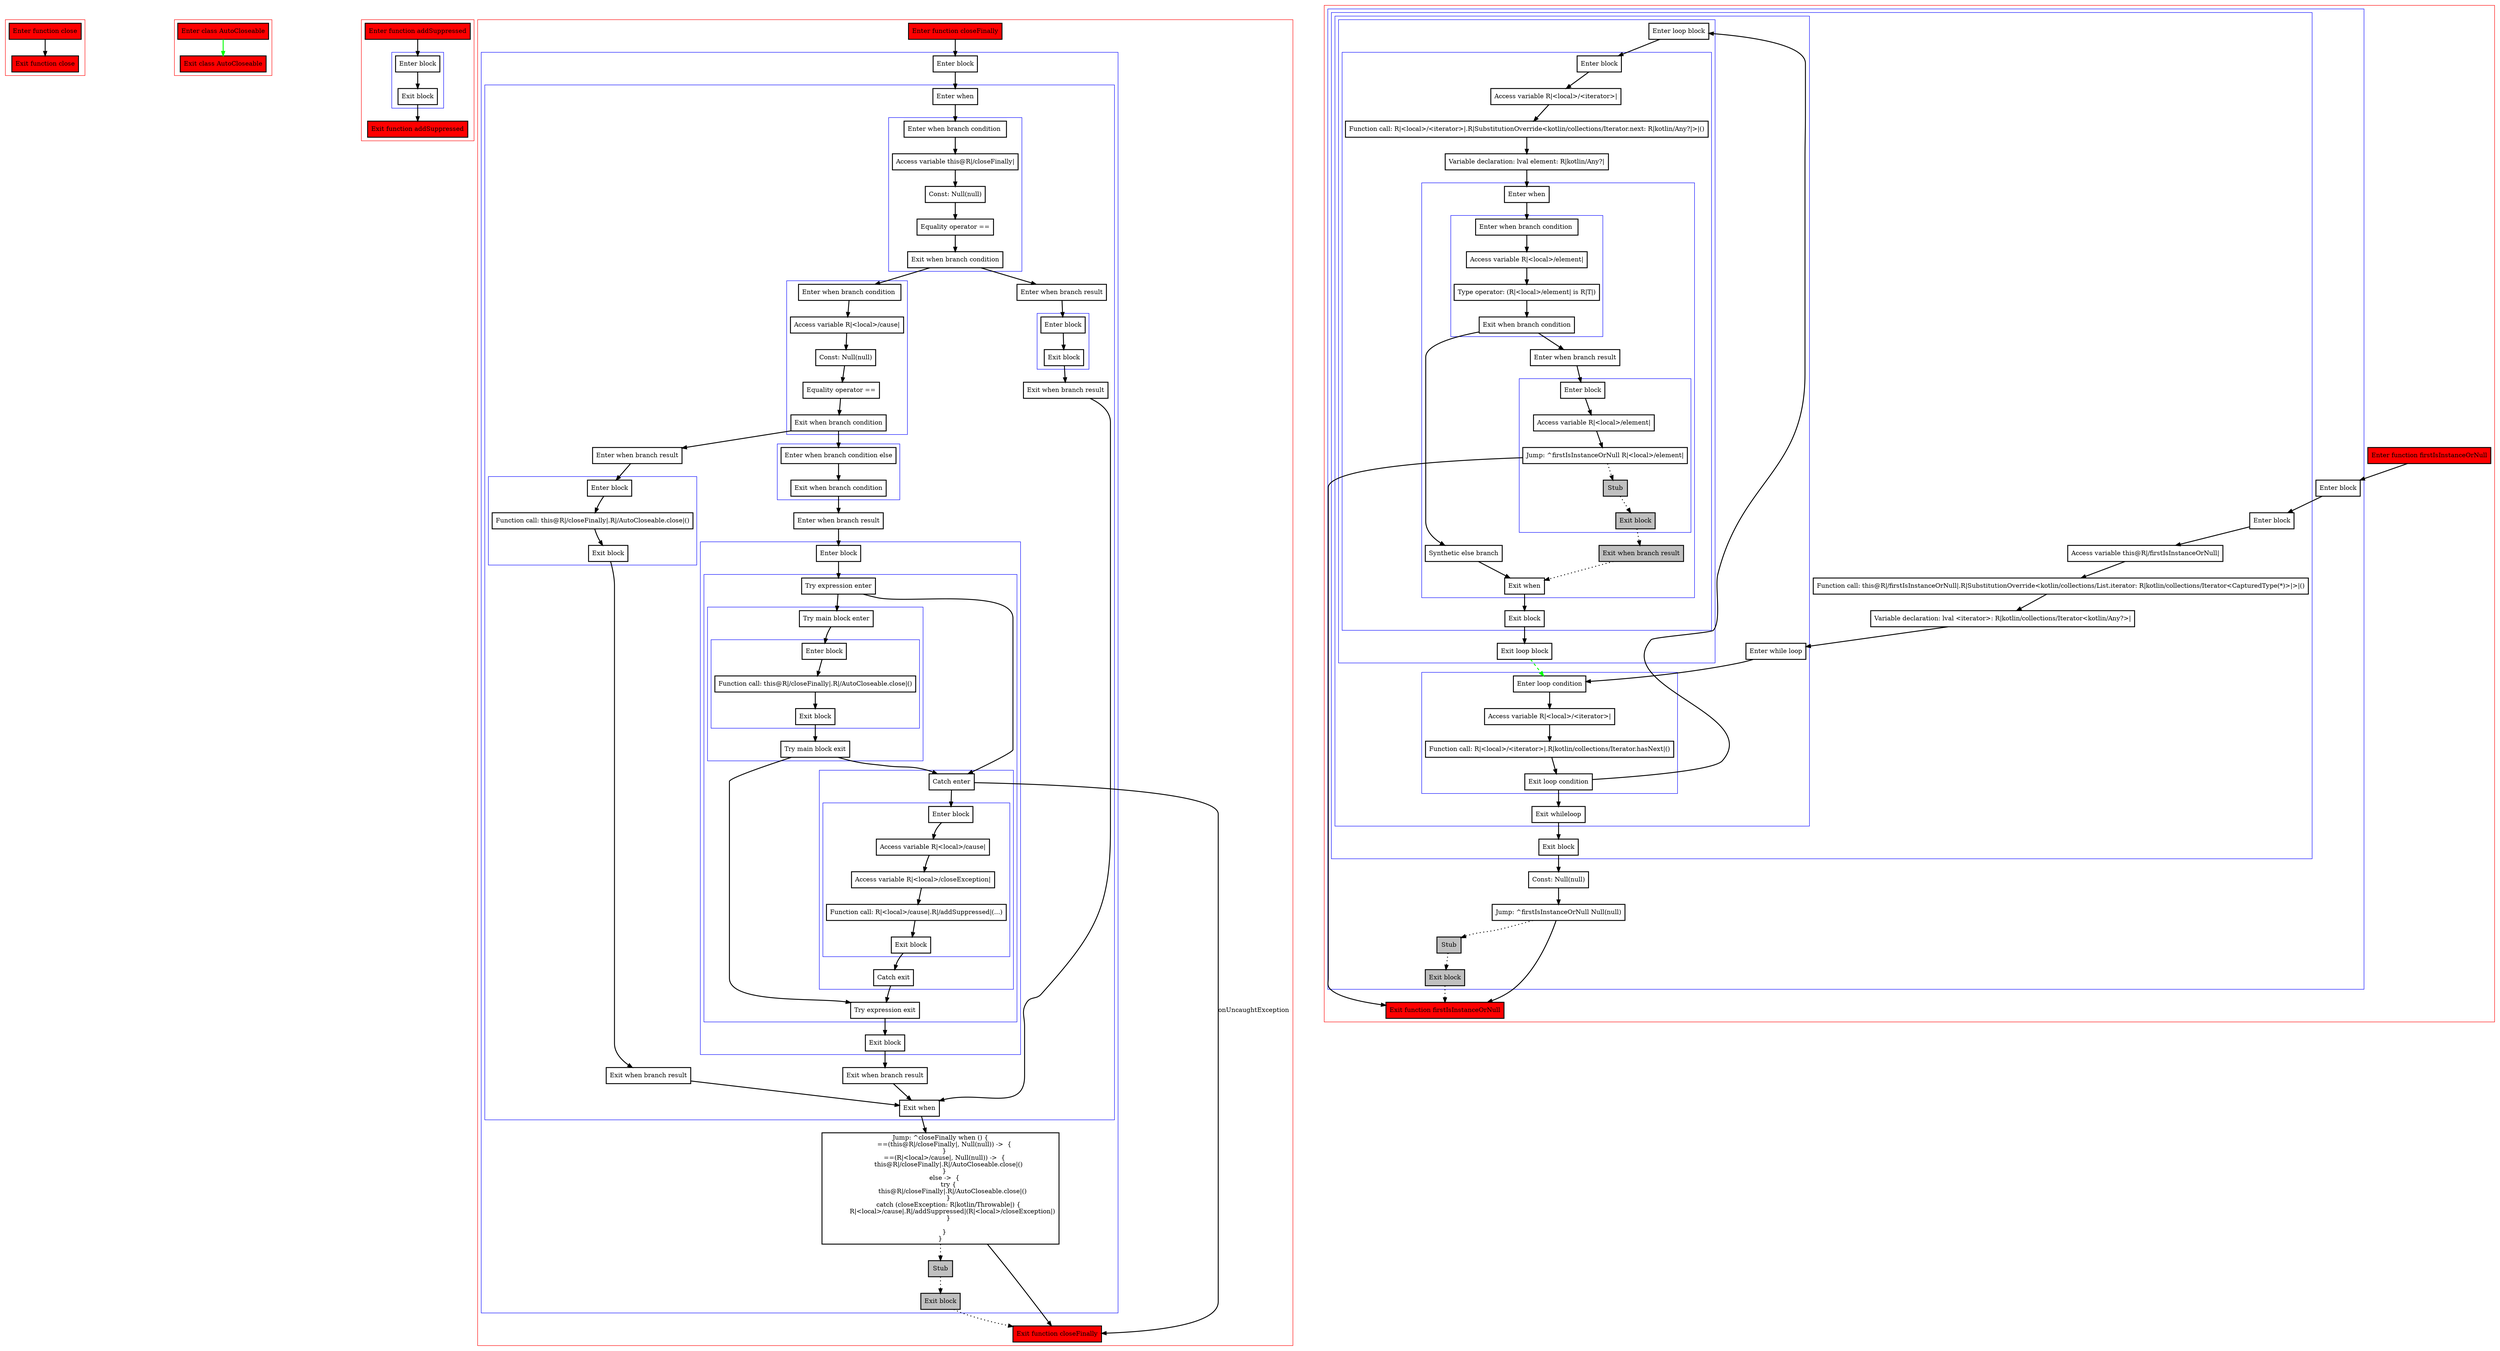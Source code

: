 digraph complex_kt {
    graph [nodesep=3]
    node [shape=box penwidth=2]
    edge [penwidth=2]

    subgraph cluster_0 {
        color=red
        0 [label="Enter function close" style="filled" fillcolor=red];
        1 [label="Exit function close" style="filled" fillcolor=red];
    }
    0 -> {1};

    subgraph cluster_1 {
        color=red
        2 [label="Enter class AutoCloseable" style="filled" fillcolor=red];
        3 [label="Exit class AutoCloseable" style="filled" fillcolor=red];
    }
    2 -> {3} [color=green];

    subgraph cluster_2 {
        color=red
        4 [label="Enter function addSuppressed" style="filled" fillcolor=red];
        subgraph cluster_3 {
            color=blue
            5 [label="Enter block"];
            6 [label="Exit block"];
        }
        7 [label="Exit function addSuppressed" style="filled" fillcolor=red];
    }
    4 -> {5};
    5 -> {6};
    6 -> {7};

    subgraph cluster_4 {
        color=red
        8 [label="Enter function closeFinally" style="filled" fillcolor=red];
        subgraph cluster_5 {
            color=blue
            9 [label="Enter block"];
            subgraph cluster_6 {
                color=blue
                10 [label="Enter when"];
                subgraph cluster_7 {
                    color=blue
                    11 [label="Enter when branch condition "];
                    12 [label="Access variable this@R|/closeFinally|"];
                    13 [label="Const: Null(null)"];
                    14 [label="Equality operator =="];
                    15 [label="Exit when branch condition"];
                }
                subgraph cluster_8 {
                    color=blue
                    16 [label="Enter when branch condition "];
                    17 [label="Access variable R|<local>/cause|"];
                    18 [label="Const: Null(null)"];
                    19 [label="Equality operator =="];
                    20 [label="Exit when branch condition"];
                }
                subgraph cluster_9 {
                    color=blue
                    21 [label="Enter when branch condition else"];
                    22 [label="Exit when branch condition"];
                }
                23 [label="Enter when branch result"];
                subgraph cluster_10 {
                    color=blue
                    24 [label="Enter block"];
                    subgraph cluster_11 {
                        color=blue
                        25 [label="Try expression enter"];
                        subgraph cluster_12 {
                            color=blue
                            26 [label="Try main block enter"];
                            subgraph cluster_13 {
                                color=blue
                                27 [label="Enter block"];
                                28 [label="Function call: this@R|/closeFinally|.R|/AutoCloseable.close|()"];
                                29 [label="Exit block"];
                            }
                            30 [label="Try main block exit"];
                        }
                        subgraph cluster_14 {
                            color=blue
                            31 [label="Catch enter"];
                            subgraph cluster_15 {
                                color=blue
                                32 [label="Enter block"];
                                33 [label="Access variable R|<local>/cause|"];
                                34 [label="Access variable R|<local>/closeException|"];
                                35 [label="Function call: R|<local>/cause|.R|/addSuppressed|(...)"];
                                36 [label="Exit block"];
                            }
                            37 [label="Catch exit"];
                        }
                        38 [label="Try expression exit"];
                    }
                    39 [label="Exit block"];
                }
                40 [label="Exit when branch result"];
                41 [label="Enter when branch result"];
                subgraph cluster_16 {
                    color=blue
                    42 [label="Enter block"];
                    43 [label="Function call: this@R|/closeFinally|.R|/AutoCloseable.close|()"];
                    44 [label="Exit block"];
                }
                45 [label="Exit when branch result"];
                46 [label="Enter when branch result"];
                subgraph cluster_17 {
                    color=blue
                    47 [label="Enter block"];
                    48 [label="Exit block"];
                }
                49 [label="Exit when branch result"];
                50 [label="Exit when"];
            }
            51 [label="Jump: ^closeFinally when () {
    ==(this@R|/closeFinally|, Null(null)) ->  {
    }
    ==(R|<local>/cause|, Null(null)) ->  {
        this@R|/closeFinally|.R|/AutoCloseable.close|()
    }
    else ->  {
        try {
            this@R|/closeFinally|.R|/AutoCloseable.close|()
        }
        catch (closeException: R|kotlin/Throwable|) {
            R|<local>/cause|.R|/addSuppressed|(R|<local>/closeException|)
        }

    }
}
"];
            52 [label="Stub" style="filled" fillcolor=gray];
            53 [label="Exit block" style="filled" fillcolor=gray];
        }
        54 [label="Exit function closeFinally" style="filled" fillcolor=red];
    }
    8 -> {9};
    9 -> {10};
    10 -> {11};
    11 -> {12};
    12 -> {13};
    13 -> {14};
    14 -> {15};
    15 -> {46 16};
    16 -> {17};
    17 -> {18};
    18 -> {19};
    19 -> {20};
    20 -> {41 21};
    21 -> {22};
    22 -> {23};
    23 -> {24};
    24 -> {25};
    25 -> {26 31};
    26 -> {27};
    27 -> {28};
    28 -> {29};
    29 -> {30};
    30 -> {38 31};
    31 -> {32};
    31 -> {54}    [label=onUncaughtException];
    32 -> {33};
    33 -> {34};
    34 -> {35};
    35 -> {36};
    36 -> {37};
    37 -> {38};
    38 -> {39};
    39 -> {40};
    40 -> {50};
    41 -> {42};
    42 -> {43};
    43 -> {44};
    44 -> {45};
    45 -> {50};
    46 -> {47};
    47 -> {48};
    48 -> {49};
    49 -> {50};
    50 -> {51};
    51 -> {54};
    51 -> {52} [style=dotted];
    52 -> {53} [style=dotted];
    53 -> {54} [style=dotted];

    subgraph cluster_18 {
        color=red
        55 [label="Enter function firstIsInstanceOrNull" style="filled" fillcolor=red];
        subgraph cluster_19 {
            color=blue
            56 [label="Enter block"];
            subgraph cluster_20 {
                color=blue
                57 [label="Enter block"];
                58 [label="Access variable this@R|/firstIsInstanceOrNull|"];
                59 [label="Function call: this@R|/firstIsInstanceOrNull|.R|SubstitutionOverride<kotlin/collections/List.iterator: R|kotlin/collections/Iterator<CapturedType(*)>|>|()"];
                60 [label="Variable declaration: lval <iterator>: R|kotlin/collections/Iterator<kotlin/Any?>|"];
                subgraph cluster_21 {
                    color=blue
                    61 [label="Enter while loop"];
                    subgraph cluster_22 {
                        color=blue
                        62 [label="Enter loop condition"];
                        63 [label="Access variable R|<local>/<iterator>|"];
                        64 [label="Function call: R|<local>/<iterator>|.R|kotlin/collections/Iterator.hasNext|()"];
                        65 [label="Exit loop condition"];
                    }
                    subgraph cluster_23 {
                        color=blue
                        66 [label="Enter loop block"];
                        subgraph cluster_24 {
                            color=blue
                            67 [label="Enter block"];
                            68 [label="Access variable R|<local>/<iterator>|"];
                            69 [label="Function call: R|<local>/<iterator>|.R|SubstitutionOverride<kotlin/collections/Iterator.next: R|kotlin/Any?|>|()"];
                            70 [label="Variable declaration: lval element: R|kotlin/Any?|"];
                            subgraph cluster_25 {
                                color=blue
                                71 [label="Enter when"];
                                subgraph cluster_26 {
                                    color=blue
                                    72 [label="Enter when branch condition "];
                                    73 [label="Access variable R|<local>/element|"];
                                    74 [label="Type operator: (R|<local>/element| is R|T|)"];
                                    75 [label="Exit when branch condition"];
                                }
                                76 [label="Synthetic else branch"];
                                77 [label="Enter when branch result"];
                                subgraph cluster_27 {
                                    color=blue
                                    78 [label="Enter block"];
                                    79 [label="Access variable R|<local>/element|"];
                                    80 [label="Jump: ^firstIsInstanceOrNull R|<local>/element|"];
                                    81 [label="Stub" style="filled" fillcolor=gray];
                                    82 [label="Exit block" style="filled" fillcolor=gray];
                                }
                                83 [label="Exit when branch result" style="filled" fillcolor=gray];
                                84 [label="Exit when"];
                            }
                            85 [label="Exit block"];
                        }
                        86 [label="Exit loop block"];
                    }
                    87 [label="Exit whileloop"];
                }
                88 [label="Exit block"];
            }
            89 [label="Const: Null(null)"];
            90 [label="Jump: ^firstIsInstanceOrNull Null(null)"];
            91 [label="Stub" style="filled" fillcolor=gray];
            92 [label="Exit block" style="filled" fillcolor=gray];
        }
        93 [label="Exit function firstIsInstanceOrNull" style="filled" fillcolor=red];
    }
    55 -> {56};
    56 -> {57};
    57 -> {58};
    58 -> {59};
    59 -> {60};
    60 -> {61};
    61 -> {62};
    62 -> {63};
    63 -> {64};
    64 -> {65};
    65 -> {87 66};
    66 -> {67};
    67 -> {68};
    68 -> {69};
    69 -> {70};
    70 -> {71};
    71 -> {72};
    72 -> {73};
    73 -> {74};
    74 -> {75};
    75 -> {77 76};
    76 -> {84};
    77 -> {78};
    78 -> {79};
    79 -> {80};
    80 -> {93};
    80 -> {81} [style=dotted];
    81 -> {82} [style=dotted];
    82 -> {83} [style=dotted];
    83 -> {84} [style=dotted];
    84 -> {85};
    85 -> {86};
    86 -> {62} [color=green style=dashed];
    87 -> {88};
    88 -> {89};
    89 -> {90};
    90 -> {93};
    90 -> {91} [style=dotted];
    91 -> {92} [style=dotted];
    92 -> {93} [style=dotted];

}
